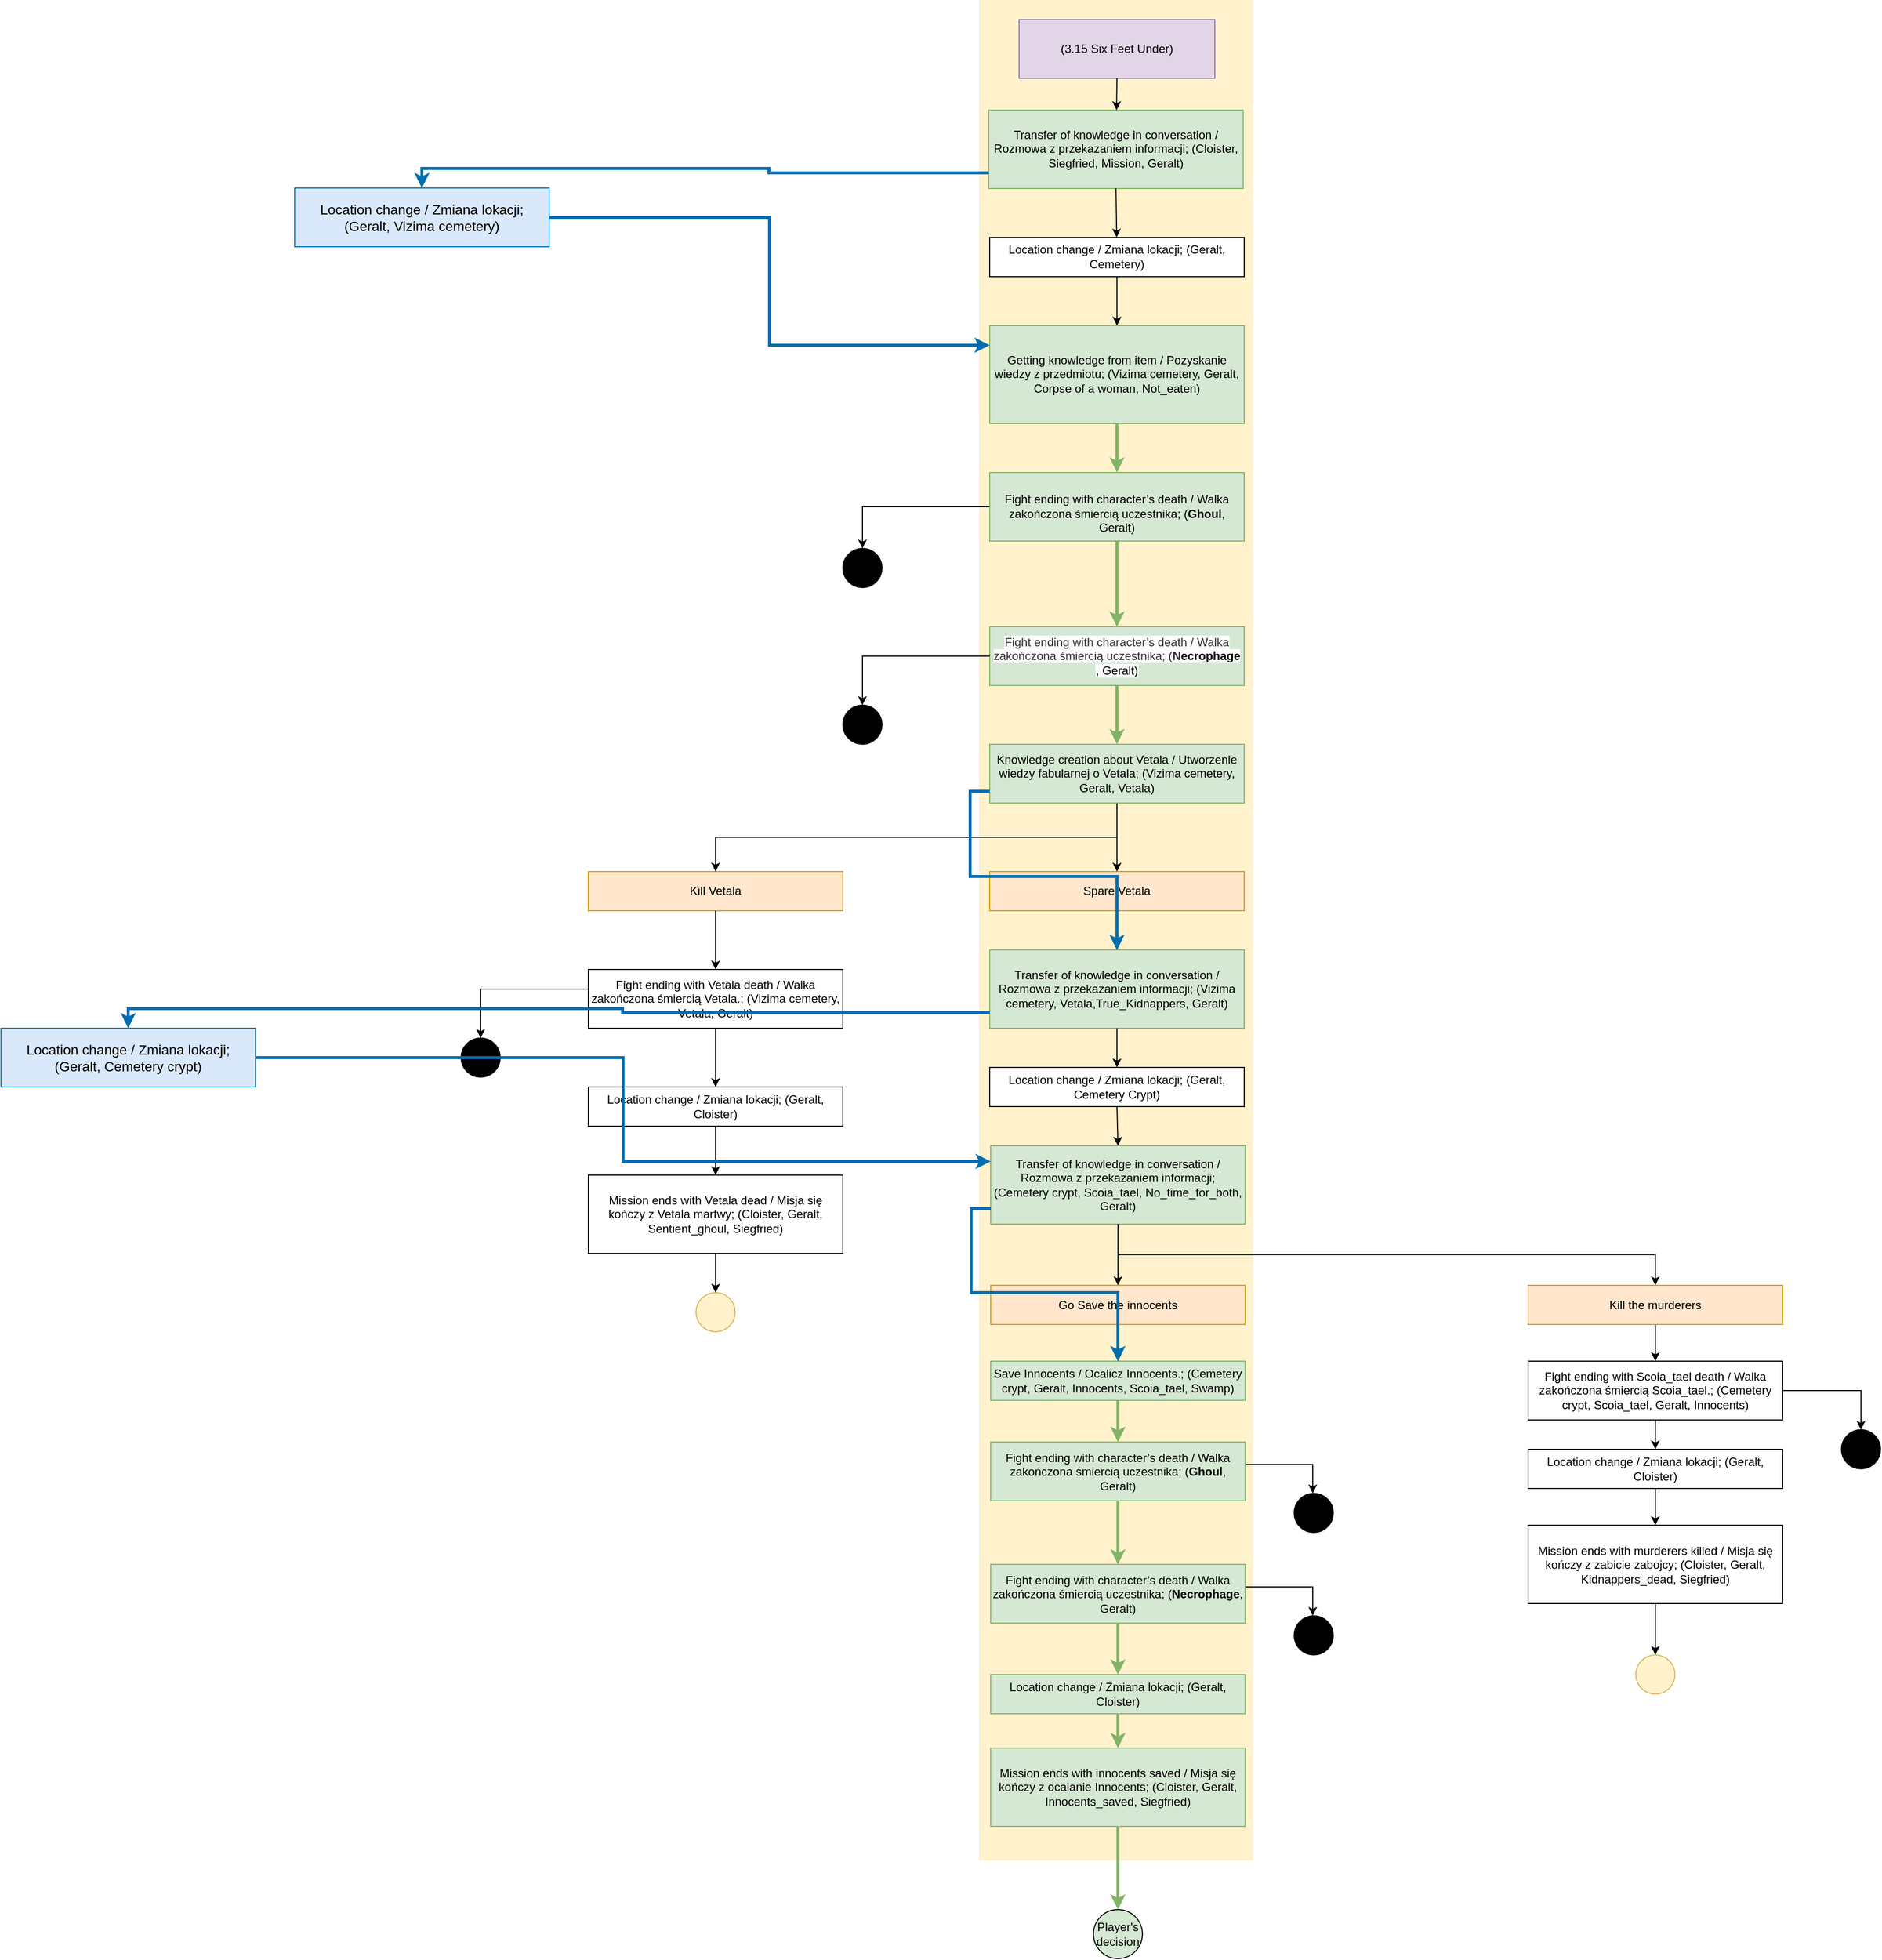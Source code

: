 <mxfile version="23.1.5" type="google">
  <diagram name="Strona-1" id="wG5_umZCjteZVF7WjZrg">
    <mxGraphModel grid="1" page="1" gridSize="10" guides="1" tooltips="1" connect="1" arrows="1" fold="1" pageScale="1" pageWidth="850" pageHeight="1100" math="0" shadow="0">
      <root>
        <mxCell id="0" />
        <mxCell id="1" parent="0" />
        <mxCell id="nVaZI51FeeT5_AW7T5yP-10" value="" style="whiteSpace=wrap;html=1;fillColor=#fff2cc;strokeColor=none;" vertex="1" parent="1">
          <mxGeometry x="-221" y="60" width="280" height="1900" as="geometry" />
        </mxCell>
        <mxCell id="x6JtXPcbMbZOkAOCYJe6-2" value="(3.15 Six Feet Under)" style="rounded=0;whiteSpace=wrap;html=1;fillColor=#e1d5e7;strokeColor=#9673a6;" vertex="1" parent="1">
          <mxGeometry x="-180" y="80" width="200" height="60" as="geometry" />
        </mxCell>
        <mxCell id="x6JtXPcbMbZOkAOCYJe6-3" value="Transfer of knowledge in conversation / Rozmowa z przekazaniem informacji; (Cloister, Siegfried, Mission, Geralt)" style="rounded=0;whiteSpace=wrap;html=1;fillColor=#d5e8d4;strokeColor=#82b366;" vertex="1" parent="1">
          <mxGeometry x="-211" y="172.48" width="260" height="80" as="geometry" />
        </mxCell>
        <mxCell id="b_2GoEoPAxL19k0eejS7-5" style="edgeStyle=orthogonalEdgeStyle;rounded=0;orthogonalLoop=1;jettySize=auto;html=1;exitX=0;exitY=0.5;exitDx=0;exitDy=0;" edge="1" parent="1" source="FekDQM8jbrZTuftXHcIN-11" target="b_2GoEoPAxL19k0eejS7-1">
          <mxGeometry relative="1" as="geometry">
            <Array as="points">
              <mxPoint x="-340" y="577.48" />
            </Array>
          </mxGeometry>
        </mxCell>
        <mxCell id="FekDQM8jbrZTuftXHcIN-1" value="" style="endArrow=classic;html=1;rounded=0;exitX=0.5;exitY=1;exitDx=0;exitDy=0;" edge="1" parent="1" source="x6JtXPcbMbZOkAOCYJe6-2" target="x6JtXPcbMbZOkAOCYJe6-3">
          <mxGeometry width="50" height="50" relative="1" as="geometry">
            <mxPoint x="-40" y="312.48" as="sourcePoint" />
            <mxPoint x="10" y="262.48" as="targetPoint" />
          </mxGeometry>
        </mxCell>
        <mxCell id="FekDQM8jbrZTuftXHcIN-2" value="" style="endArrow=classic;html=1;rounded=0;exitX=0.5;exitY=1;exitDx=0;exitDy=0;" edge="1" parent="1" source="x6JtXPcbMbZOkAOCYJe6-3" target="FekDQM8jbrZTuftXHcIN-3">
          <mxGeometry width="50" height="50" relative="1" as="geometry">
            <mxPoint x="-110" y="352.48" as="sourcePoint" />
            <mxPoint x="-80" y="282.48" as="targetPoint" />
          </mxGeometry>
        </mxCell>
        <mxCell id="FekDQM8jbrZTuftXHcIN-3" value="&lt;span id=&quot;docs-internal-guid-4cfbbf0f-7fff-1ddc-6e00-4f36d3d0db7e&quot;&gt;&lt;span style=&quot;background-color: transparent ; vertical-align: baseline&quot;&gt;&lt;font&gt;&lt;font style=&quot;font-size: 12px;&quot;&gt;Location change / Zmiana lokacji; (Geralt, Cemetery&lt;/font&gt;&lt;/font&gt;&lt;/span&gt;&lt;/span&gt;)&lt;span id=&quot;docs-internal-guid-4cfbbf0f-7fff-1ddc-6e00-4f36d3d0db7e&quot;&gt;&lt;/span&gt;" style="rounded=0;whiteSpace=wrap;html=1;align=center;" vertex="1" parent="1">
          <mxGeometry x="-210" y="302.48" width="260" height="40" as="geometry" />
        </mxCell>
        <mxCell id="igLQ1kcN2VaOKkPszlF--9" value="Getting knowledge from item / Pozyskanie wiedzy z przedmiotu; (Vizima cemetery, Geralt, Corpse of a woman, Not_eaten)" style="rounded=0;whiteSpace=wrap;html=1;align=center;fillColor=#d5e8d4;strokeColor=#82b366;" vertex="1" parent="1">
          <mxGeometry x="-210" y="392.48" width="260" height="100" as="geometry" />
        </mxCell>
        <mxCell id="FekDQM8jbrZTuftXHcIN-5" value="" style="endArrow=classic;html=1;rounded=0;entryX=0.5;entryY=0;entryDx=0;entryDy=0;exitX=0.5;exitY=1;exitDx=0;exitDy=0;" edge="1" parent="1" source="FekDQM8jbrZTuftXHcIN-3" target="igLQ1kcN2VaOKkPszlF--9">
          <mxGeometry width="50" height="50" relative="1" as="geometry">
            <mxPoint x="-90" y="382.48" as="sourcePoint" />
            <mxPoint x="-40" y="332.48" as="targetPoint" />
          </mxGeometry>
        </mxCell>
        <mxCell id="FekDQM8jbrZTuftXHcIN-7" value="" style="endArrow=classic;html=1;rounded=0;entryX=0.5;entryY=0;entryDx=0;entryDy=0;exitX=0.5;exitY=1;exitDx=0;exitDy=0;fillColor=#d5e8d4;strokeColor=#82b366;strokeWidth=3;" edge="1" parent="1" source="igLQ1kcN2VaOKkPszlF--9" target="FekDQM8jbrZTuftXHcIN-11">
          <mxGeometry width="50" height="50" relative="1" as="geometry">
            <mxPoint x="-90" y="492.48" as="sourcePoint" />
            <mxPoint x="-80" y="522.48" as="targetPoint" />
          </mxGeometry>
        </mxCell>
        <mxCell id="FekDQM8jbrZTuftXHcIN-11" value="&lt;span id=&quot;docs-internal-guid-4cfbbf0f-7fff-1ddc-6e00-4f36d3d0db7e&quot;&gt;&lt;span style=&quot;background-color: transparent ; vertical-align: baseline&quot;&gt;&lt;font&gt;&lt;font style=&quot;font-size: 12px;&quot;&gt;&lt;br&gt;Fight ending with character’s death / Walka zakończona śmiercią uczestnika; (&lt;b&gt;Ghoul&lt;/b&gt;, Geralt)&lt;/font&gt;&lt;br&gt;&lt;/font&gt;&lt;/span&gt;&lt;/span&gt;" style="rounded=0;whiteSpace=wrap;html=1;align=center;fillColor=#d5e8d4;strokeColor=#82b366;" vertex="1" parent="1">
          <mxGeometry x="-210" y="542.48" width="260" height="70" as="geometry" />
        </mxCell>
        <mxCell id="b_2GoEoPAxL19k0eejS7-1" value="" style="ellipse;whiteSpace=wrap;html=1;aspect=fixed;fontSize=14;align=center;fillColor=#000000;" vertex="1" parent="1">
          <mxGeometry x="-360" y="620" width="40" height="40" as="geometry" />
        </mxCell>
        <mxCell id="FekDQM8jbrZTuftXHcIN-14" value="" style="endArrow=classic;html=1;rounded=0;entryX=0.5;entryY=0;entryDx=0;entryDy=0;exitX=0.5;exitY=1;exitDx=0;exitDy=0;fillColor=#d5e8d4;strokeColor=#82b366;strokeWidth=3;" edge="1" parent="1" source="FekDQM8jbrZTuftXHcIN-11" target="nWbS8f2qcYJRGoIMHePj-5">
          <mxGeometry width="50" height="50" relative="1" as="geometry">
            <mxPoint x="-190" y="802.48" as="sourcePoint" />
            <mxPoint x="-80" y="662.48" as="targetPoint" />
          </mxGeometry>
        </mxCell>
        <mxCell id="x6JtXPcbMbZOkAOCYJe6-6" value="Transfer of knowledge in conversation / Rozmowa z przekazaniem informacji; (Vizima cemetery, Vetala,True_Kidnappers&lt;span style=&quot;background-color: initial;&quot;&gt;, Geralt)&lt;/span&gt;" style="rounded=0;whiteSpace=wrap;html=1;align=center;fillColor=#d5e8d4;strokeColor=#82b366;" vertex="1" parent="1">
          <mxGeometry x="-210" y="1030.02" width="260" height="79.98" as="geometry" />
        </mxCell>
        <mxCell id="x6JtXPcbMbZOkAOCYJe6-8" value="" style="endArrow=classic;html=1;rounded=0;entryX=0.5;entryY=0;entryDx=0;entryDy=0;exitX=0.5;exitY=1;exitDx=0;exitDy=0;" edge="1" parent="1" source="bjW2cNjtbmRTyIGhvJUG-101" target="x6JtXPcbMbZOkAOCYJe6-6">
          <mxGeometry width="50" height="50" relative="1" as="geometry">
            <mxPoint x="-81" y="990" as="sourcePoint" />
            <mxPoint x="-81" y="1150" as="targetPoint" />
          </mxGeometry>
        </mxCell>
        <mxCell id="FekDQM8jbrZTuftXHcIN-16" value="" style="endArrow=classic;html=1;rounded=0;entryX=0.5;entryY=0;entryDx=0;entryDy=0;exitX=0.5;exitY=1;exitDx=0;exitDy=0;" edge="1" parent="1" source="e680JuOgOBd_JA680aSm-2" target="FekDQM8jbrZTuftXHcIN-17">
          <mxGeometry width="50" height="50" relative="1" as="geometry">
            <mxPoint x="-81" y="1392.54" as="sourcePoint" />
            <mxPoint x="-81" y="1292.54" as="targetPoint" />
          </mxGeometry>
        </mxCell>
        <mxCell id="nWbS8f2qcYJRGoIMHePj-10" style="edgeStyle=orthogonalEdgeStyle;rounded=0;orthogonalLoop=1;jettySize=auto;html=1;exitX=0.5;exitY=1;exitDx=0;exitDy=0;entryX=0.5;entryY=0;entryDx=0;entryDy=0;" edge="1" parent="1" source="FekDQM8jbrZTuftXHcIN-17" target="bjW2cNjtbmRTyIGhvJUG-99">
          <mxGeometry relative="1" as="geometry" />
        </mxCell>
        <mxCell id="FekDQM8jbrZTuftXHcIN-17" value="Transfer of knowledge in conversation / Rozmowa z przekazaniem informacji; (Cemetery crypt, Scoia_tael, No_time_for_both, Geralt)" style="rounded=0;whiteSpace=wrap;html=1;align=center;fillColor=#d5e8d4;strokeColor=#82b366;" vertex="1" parent="1">
          <mxGeometry x="-209" y="1230" width="260" height="80" as="geometry" />
        </mxCell>
        <mxCell id="bjW2cNjtbmRTyIGhvJUG-6" value="" style="edgeStyle=orthogonalEdgeStyle;rounded=0;orthogonalLoop=1;jettySize=auto;html=1;exitX=0.5;exitY=1;exitDx=0;exitDy=0;entryX=0.5;entryY=0;entryDx=0;entryDy=0;" edge="1" parent="1" source="e680JuOgOBd_JA680aSm-10" target="e680JuOgOBd_JA680aSm-8">
          <mxGeometry relative="1" as="geometry">
            <mxPoint x="-490" y="1240" as="sourcePoint" />
            <mxPoint x="-490" y="1290" as="targetPoint" />
          </mxGeometry>
        </mxCell>
        <mxCell id="bjW2cNjtbmRTyIGhvJUG-25" value="" style="ellipse;whiteSpace=wrap;html=1;aspect=fixed;fontSize=14;align=center;fillColor=#fff2cc;strokeWidth=1;strokeColor=#d6b656;" vertex="1" parent="1">
          <mxGeometry x="-510" y="1380" width="40" height="40" as="geometry" />
        </mxCell>
        <mxCell id="bjW2cNjtbmRTyIGhvJUG-26" value="" style="edgeStyle=orthogonalEdgeStyle;rounded=0;orthogonalLoop=1;jettySize=auto;html=1;exitX=0.5;exitY=1;exitDx=0;exitDy=0;entryX=0.5;entryY=0;entryDx=0;entryDy=0;" edge="1" parent="1" source="e680JuOgOBd_JA680aSm-8" target="bjW2cNjtbmRTyIGhvJUG-67">
          <mxGeometry relative="1" as="geometry">
            <mxPoint x="-480" y="1155" as="sourcePoint" />
            <mxPoint x="-490" y="1320" as="targetPoint" />
          </mxGeometry>
        </mxCell>
        <mxCell id="bjW2cNjtbmRTyIGhvJUG-42" value="Fight ending with Scoia_tael death / Walka zakończona śmiercią Scoia_tael.; (Cemetery crypt, Scoia_tael, Geralt, Innocents)" style="rounded=0;whiteSpace=wrap;html=1;align=center;" vertex="1" parent="1">
          <mxGeometry x="340" y="1450" width="260" height="60" as="geometry" />
        </mxCell>
        <mxCell id="bjW2cNjtbmRTyIGhvJUG-43" style="edgeStyle=orthogonalEdgeStyle;rounded=0;orthogonalLoop=1;jettySize=auto;html=1;exitX=1;exitY=0.5;exitDx=0;exitDy=0;" edge="1" parent="1" source="bjW2cNjtbmRTyIGhvJUG-42" target="bjW2cNjtbmRTyIGhvJUG-44">
          <mxGeometry relative="1" as="geometry">
            <mxPoint x="340" y="1530.04" as="sourcePoint" />
            <Array as="points">
              <mxPoint x="680" y="1480" />
            </Array>
            <mxPoint x="680" y="1520.02" as="targetPoint" />
          </mxGeometry>
        </mxCell>
        <mxCell id="bjW2cNjtbmRTyIGhvJUG-44" value="" style="ellipse;whiteSpace=wrap;html=1;aspect=fixed;fontSize=14;align=center;fillColor=#000000;" vertex="1" parent="1">
          <mxGeometry x="660" y="1520" width="40" height="40" as="geometry" />
        </mxCell>
        <mxCell id="bjW2cNjtbmRTyIGhvJUG-52" value="" style="ellipse;whiteSpace=wrap;html=1;aspect=fixed;fontSize=14;align=center;fillColor=#fff2cc;strokeWidth=1;strokeColor=#d6b656;" vertex="1" parent="1">
          <mxGeometry x="450" y="1750" width="40" height="40" as="geometry" />
        </mxCell>
        <mxCell id="bjW2cNjtbmRTyIGhvJUG-53" value="" style="edgeStyle=orthogonalEdgeStyle;rounded=0;orthogonalLoop=1;jettySize=auto;html=1;exitX=0.5;exitY=1;exitDx=0;exitDy=0;entryX=0.5;entryY=0;entryDx=0;entryDy=0;" edge="1" parent="1" source="bjW2cNjtbmRTyIGhvJUG-62" target="bjW2cNjtbmRTyIGhvJUG-52">
          <mxGeometry relative="1" as="geometry">
            <mxPoint x="470" y="1714.98" as="sourcePoint" />
            <mxPoint x="470.0" y="1742.5" as="targetPoint" />
          </mxGeometry>
        </mxCell>
        <mxCell id="bjW2cNjtbmRTyIGhvJUG-56" style="edgeStyle=orthogonalEdgeStyle;rounded=0;orthogonalLoop=1;jettySize=auto;html=1;" edge="1" parent="1">
          <mxGeometry relative="1" as="geometry">
            <mxPoint x="520" y="1059.957" as="sourcePoint" />
            <Array as="points">
              <mxPoint x="640" y="1060" />
            </Array>
          </mxGeometry>
        </mxCell>
        <mxCell id="bjW2cNjtbmRTyIGhvJUG-63" style="edgeStyle=orthogonalEdgeStyle;rounded=0;orthogonalLoop=1;jettySize=auto;html=1;exitX=0.5;exitY=1;exitDx=0;exitDy=0;entryX=0.5;entryY=0;entryDx=0;entryDy=0;" edge="1" parent="1" source="e680JuOgOBd_JA680aSm-4" target="bjW2cNjtbmRTyIGhvJUG-62">
          <mxGeometry relative="1" as="geometry" />
        </mxCell>
        <mxCell id="bjW2cNjtbmRTyIGhvJUG-62" value="Mission ends with murderers killed / Misja się kończy z zabicie zabojcy&lt;span&gt;&lt;span dir=&quot;ltr&quot; class=&quot;ui-provider ef ayi ayj ayk ayl aym ayn ayo ayp ayq ayr ays ayt ayu ayv ayw ayx ayy ayz aza azb azc azd aze azf azg azh azi azj azk azl azm azn azo azp&quot;&gt;; &lt;/span&gt;&lt;/span&gt;(Cloister, Geralt, Kidnappers_dead&lt;span style=&quot;background-color: initial;&quot;&gt;, Siegfried)&lt;/span&gt;" style="rounded=0;whiteSpace=wrap;html=1;" vertex="1" parent="1">
          <mxGeometry x="340" y="1617.5" width="260" height="80" as="geometry" />
        </mxCell>
        <mxCell id="bjW2cNjtbmRTyIGhvJUG-68" style="edgeStyle=orthogonalEdgeStyle;rounded=0;orthogonalLoop=1;jettySize=auto;html=1;exitX=0.5;exitY=1;exitDx=0;exitDy=0;" edge="1" parent="1" source="bjW2cNjtbmRTyIGhvJUG-67" target="bjW2cNjtbmRTyIGhvJUG-25">
          <mxGeometry relative="1" as="geometry">
            <mxPoint x="-490" y="1507.52" as="targetPoint" />
          </mxGeometry>
        </mxCell>
        <mxCell id="bjW2cNjtbmRTyIGhvJUG-67" value="Mission ends with Vetala dead / Misja się kończy z Vetala martwy; (Cloister, Geralt, Sentient_ghoul&lt;span style=&quot;background-color: initial;&quot;&gt;, Siegfried)&lt;/span&gt;" style="rounded=0;whiteSpace=wrap;html=1;" vertex="1" parent="1">
          <mxGeometry x="-620" y="1260" width="260" height="80" as="geometry" />
        </mxCell>
        <mxCell id="bjW2cNjtbmRTyIGhvJUG-75" value="" style="endArrow=classic;html=1;rounded=0;exitX=0.5;exitY=1;exitDx=0;exitDy=0;entryX=0.5;entryY=0;entryDx=0;entryDy=0;fillColor=#d5e8d4;strokeColor=#82b366;strokeWidth=3;" edge="1" parent="1" source="bjW2cNjtbmRTyIGhvJUG-77" target="bjW2cNjtbmRTyIGhvJUG-82">
          <mxGeometry width="50" height="50" relative="1" as="geometry">
            <mxPoint x="-81" y="1570" as="sourcePoint" />
            <mxPoint x="-81" y="1642.5" as="targetPoint" />
          </mxGeometry>
        </mxCell>
        <mxCell id="bjW2cNjtbmRTyIGhvJUG-76" style="edgeStyle=orthogonalEdgeStyle;rounded=0;orthogonalLoop=1;jettySize=auto;html=1;exitX=1;exitY=0.5;exitDx=0;exitDy=0;" edge="1" parent="1" source="bjW2cNjtbmRTyIGhvJUG-77" target="bjW2cNjtbmRTyIGhvJUG-78">
          <mxGeometry relative="1" as="geometry">
            <mxPoint x="120" y="1585.025" as="targetPoint" />
            <Array as="points">
              <mxPoint x="120" y="1555.48" />
            </Array>
          </mxGeometry>
        </mxCell>
        <mxCell id="bjW2cNjtbmRTyIGhvJUG-77" value="Fight ending with character’s death / Walka zakończona śmiercią uczestnika; (&lt;b style=&quot;border-color: var(--border-color); color: rgb(0, 0, 0);&quot;&gt;Ghoul&lt;/b&gt;&lt;span style=&quot;color: rgb(0, 0, 0);&quot;&gt;, Geralt)&lt;/span&gt;" style="rounded=0;whiteSpace=wrap;html=1;align=center;fillColor=#d5e8d4;strokeColor=#82b366;" vertex="1" parent="1">
          <mxGeometry x="-209" y="1532.5" width="260" height="60" as="geometry" />
        </mxCell>
        <mxCell id="bjW2cNjtbmRTyIGhvJUG-78" value="" style="ellipse;whiteSpace=wrap;html=1;aspect=fixed;fontSize=14;align=center;fillColor=#000000;" vertex="1" parent="1">
          <mxGeometry x="101" y="1585" width="40" height="40" as="geometry" />
        </mxCell>
        <mxCell id="bjW2cNjtbmRTyIGhvJUG-81" style="edgeStyle=orthogonalEdgeStyle;rounded=0;orthogonalLoop=1;jettySize=auto;html=1;exitX=1;exitY=0.5;exitDx=0;exitDy=0;" edge="1" parent="1" source="bjW2cNjtbmRTyIGhvJUG-82" target="bjW2cNjtbmRTyIGhvJUG-83">
          <mxGeometry relative="1" as="geometry">
            <mxPoint x="120" y="1710.025" as="targetPoint" />
            <Array as="points">
              <mxPoint x="120" y="1680.48" />
            </Array>
          </mxGeometry>
        </mxCell>
        <mxCell id="bjW2cNjtbmRTyIGhvJUG-82" value="Fight ending with character’s death / Walka zakończona śmiercią uczestnika; (&lt;b style=&quot;border-color: var(--border-color); color: rgb(0, 0, 0);&quot;&gt;Necrophage&lt;/b&gt;&lt;span style=&quot;color: rgb(0, 0, 0);&quot;&gt;, Geralt)&lt;/span&gt;" style="rounded=0;whiteSpace=wrap;html=1;align=center;fillColor=#d5e8d4;strokeColor=#82b366;" vertex="1" parent="1">
          <mxGeometry x="-209" y="1657.5" width="260" height="60" as="geometry" />
        </mxCell>
        <mxCell id="bjW2cNjtbmRTyIGhvJUG-83" value="" style="ellipse;whiteSpace=wrap;html=1;aspect=fixed;fontSize=14;align=center;fillColor=#000000;" vertex="1" parent="1">
          <mxGeometry x="101" y="1710" width="40" height="40" as="geometry" />
        </mxCell>
        <mxCell id="bjW2cNjtbmRTyIGhvJUG-89" value="Player's decision" style="ellipse;whiteSpace=wrap;html=1;aspect=fixed;fontSize=12;align=center;fillColor=#d5e8d4;fontColor=#000000;" vertex="1" parent="1">
          <mxGeometry x="-104.0" y="2010" width="50" height="50" as="geometry" />
        </mxCell>
        <mxCell id="bjW2cNjtbmRTyIGhvJUG-90" value="" style="edgeStyle=orthogonalEdgeStyle;rounded=0;orthogonalLoop=1;jettySize=auto;html=1;exitX=0.5;exitY=1;exitDx=0;exitDy=0;fillColor=#d5e8d4;strokeColor=#82b366;strokeWidth=3;" edge="1" parent="1" source="bjW2cNjtbmRTyIGhvJUG-93" target="bjW2cNjtbmRTyIGhvJUG-89">
          <mxGeometry relative="1" as="geometry">
            <mxPoint x="-81" y="1970.02" as="sourcePoint" />
            <mxPoint x="-79" y="1960.02" as="targetPoint" />
          </mxGeometry>
        </mxCell>
        <mxCell id="bjW2cNjtbmRTyIGhvJUG-91" style="edgeStyle=orthogonalEdgeStyle;rounded=0;orthogonalLoop=1;jettySize=auto;html=1;exitX=0.5;exitY=1;exitDx=0;exitDy=0;entryX=0.5;entryY=0;entryDx=0;entryDy=0;fillColor=#d5e8d4;strokeColor=#82b366;strokeWidth=3;" edge="1" parent="1" source="e680JuOgOBd_JA680aSm-6" target="bjW2cNjtbmRTyIGhvJUG-93">
          <mxGeometry relative="1" as="geometry" />
        </mxCell>
        <mxCell id="bjW2cNjtbmRTyIGhvJUG-93" value="Mission ends with innocents saved / Misja się kończy z ocalanie Innocents; (Cloister, Geralt, Innocents_saved, Siegfried)" style="rounded=0;whiteSpace=wrap;html=1;fillColor=#d5e8d4;strokeColor=#82b366;" vertex="1" parent="1">
          <mxGeometry x="-209" y="1845.04" width="260" height="80" as="geometry" />
        </mxCell>
        <mxCell id="bjW2cNjtbmRTyIGhvJUG-98" value="" style="edgeStyle=orthogonalEdgeStyle;rounded=0;orthogonalLoop=1;jettySize=auto;html=1;exitX=0.5;exitY=1;exitDx=0;exitDy=0;entryX=0.5;entryY=0;entryDx=0;entryDy=0;" edge="1" parent="1" source="FekDQM8jbrZTuftXHcIN-17" target="bjW2cNjtbmRTyIGhvJUG-97">
          <mxGeometry relative="1" as="geometry">
            <mxPoint x="-81" y="1322.54" as="sourcePoint" />
            <mxPoint x="-81" y="1545.54" as="targetPoint" />
          </mxGeometry>
        </mxCell>
        <mxCell id="nWbS8f2qcYJRGoIMHePj-24" style="edgeStyle=orthogonalEdgeStyle;rounded=0;orthogonalLoop=1;jettySize=auto;html=1;exitX=0.5;exitY=1;exitDx=0;exitDy=0;entryX=0.5;entryY=0;entryDx=0;entryDy=0;" edge="1" parent="1" source="bjW2cNjtbmRTyIGhvJUG-97" target="nWbS8f2qcYJRGoIMHePj-22">
          <mxGeometry relative="1" as="geometry" />
        </mxCell>
        <mxCell id="bjW2cNjtbmRTyIGhvJUG-97" value="Go Save the innocents" style="rounded=0;whiteSpace=wrap;html=1;align=center;fillColor=#ffe6cc;strokeColor=#d79b00;" vertex="1" parent="1">
          <mxGeometry x="-209" y="1372.52" width="260" height="40" as="geometry" />
        </mxCell>
        <mxCell id="bjW2cNjtbmRTyIGhvJUG-100" style="edgeStyle=orthogonalEdgeStyle;rounded=0;orthogonalLoop=1;jettySize=auto;html=1;exitX=0.5;exitY=1;exitDx=0;exitDy=0;entryX=0.5;entryY=0;entryDx=0;entryDy=0;" edge="1" parent="1" source="bjW2cNjtbmRTyIGhvJUG-99" target="bjW2cNjtbmRTyIGhvJUG-42">
          <mxGeometry relative="1" as="geometry" />
        </mxCell>
        <mxCell id="bjW2cNjtbmRTyIGhvJUG-99" value="Kill the murderers" style="rounded=0;whiteSpace=wrap;html=1;align=center;fillColor=#ffe6cc;strokeColor=#d79b00;" vertex="1" parent="1">
          <mxGeometry x="340" y="1372.52" width="260" height="40" as="geometry" />
        </mxCell>
        <mxCell id="bjW2cNjtbmRTyIGhvJUG-101" value="Spare Vetala" style="rounded=0;whiteSpace=wrap;html=1;align=center;fillColor=#ffe6cc;strokeColor=#d79b00;" vertex="1" parent="1">
          <mxGeometry x="-210" y="950" width="260" height="40" as="geometry" />
        </mxCell>
        <mxCell id="bjW2cNjtbmRTyIGhvJUG-103" value="Kill Vetala" style="rounded=0;whiteSpace=wrap;html=1;align=center;fillColor=#ffe6cc;strokeColor=#d79b00;" vertex="1" parent="1">
          <mxGeometry x="-620" y="950" width="260" height="40" as="geometry" />
        </mxCell>
        <mxCell id="e680JuOgOBd_JA680aSm-3" value="" style="endArrow=classic;html=1;rounded=0;entryX=0.5;entryY=0;entryDx=0;entryDy=0;exitX=0.5;exitY=1;exitDx=0;exitDy=0;" edge="1" parent="1" source="x6JtXPcbMbZOkAOCYJe6-6" target="e680JuOgOBd_JA680aSm-2">
          <mxGeometry width="50" height="50" relative="1" as="geometry">
            <mxPoint x="-81" y="1090" as="sourcePoint" />
            <mxPoint x="-81" y="1263" as="targetPoint" />
          </mxGeometry>
        </mxCell>
        <mxCell id="e680JuOgOBd_JA680aSm-2" value="&lt;span id=&quot;docs-internal-guid-4cfbbf0f-7fff-1ddc-6e00-4f36d3d0db7e&quot;&gt;&lt;span style=&quot;background-color: transparent ; vertical-align: baseline&quot;&gt;&lt;font&gt;&lt;font style=&quot;font-size: 12px;&quot;&gt;Location change / Zmiana lokacji; (Geralt, Cemetery Crypt&lt;/font&gt;&lt;/font&gt;&lt;/span&gt;&lt;/span&gt;)&lt;span id=&quot;docs-internal-guid-4cfbbf0f-7fff-1ddc-6e00-4f36d3d0db7e&quot;&gt;&lt;/span&gt;" style="rounded=0;whiteSpace=wrap;html=1;align=center;" vertex="1" parent="1">
          <mxGeometry x="-210" y="1150" width="260" height="40" as="geometry" />
        </mxCell>
        <mxCell id="e680JuOgOBd_JA680aSm-5" value="" style="edgeStyle=orthogonalEdgeStyle;rounded=0;orthogonalLoop=1;jettySize=auto;html=1;exitX=0.5;exitY=1;exitDx=0;exitDy=0;entryX=0.5;entryY=0;entryDx=0;entryDy=0;" edge="1" parent="1" source="bjW2cNjtbmRTyIGhvJUG-42" target="e680JuOgOBd_JA680aSm-4">
          <mxGeometry relative="1" as="geometry">
            <mxPoint x="470" y="1587.52" as="sourcePoint" />
            <mxPoint x="470" y="1700" as="targetPoint" />
          </mxGeometry>
        </mxCell>
        <mxCell id="e680JuOgOBd_JA680aSm-4" value="&lt;span id=&quot;docs-internal-guid-4cfbbf0f-7fff-1ddc-6e00-4f36d3d0db7e&quot;&gt;&lt;span style=&quot;background-color: transparent ; vertical-align: baseline&quot;&gt;&lt;font&gt;&lt;font style=&quot;font-size: 12px;&quot;&gt;Location change / Zmiana lokacji; (Geralt, Cloister&lt;/font&gt;&lt;/font&gt;&lt;/span&gt;&lt;/span&gt;)&lt;span id=&quot;docs-internal-guid-4cfbbf0f-7fff-1ddc-6e00-4f36d3d0db7e&quot;&gt;&lt;/span&gt;" style="rounded=0;whiteSpace=wrap;html=1;align=center;" vertex="1" parent="1">
          <mxGeometry x="340" y="1540" width="260" height="40" as="geometry" />
        </mxCell>
        <mxCell id="e680JuOgOBd_JA680aSm-7" value="" style="edgeStyle=orthogonalEdgeStyle;rounded=0;orthogonalLoop=1;jettySize=auto;html=1;exitX=0.5;exitY=1;exitDx=0;exitDy=0;entryX=0.5;entryY=0;entryDx=0;entryDy=0;fillColor=#d5e8d4;strokeColor=#82b366;strokeWidth=3;" edge="1" parent="1" source="bjW2cNjtbmRTyIGhvJUG-82" target="e680JuOgOBd_JA680aSm-6">
          <mxGeometry relative="1" as="geometry">
            <mxPoint x="-79" y="1730.02" as="sourcePoint" />
            <mxPoint x="-80" y="1890.02" as="targetPoint" />
          </mxGeometry>
        </mxCell>
        <mxCell id="e680JuOgOBd_JA680aSm-6" value="&lt;span id=&quot;docs-internal-guid-4cfbbf0f-7fff-1ddc-6e00-4f36d3d0db7e&quot;&gt;&lt;span style=&quot;background-color: transparent ; vertical-align: baseline&quot;&gt;&lt;font&gt;&lt;font style=&quot;font-size: 12px;&quot;&gt;Location change / Zmiana lokacji; (Geralt, Cloister&lt;/font&gt;&lt;/font&gt;&lt;/span&gt;&lt;/span&gt;)&lt;span id=&quot;docs-internal-guid-4cfbbf0f-7fff-1ddc-6e00-4f36d3d0db7e&quot;&gt;&lt;/span&gt;" style="rounded=0;whiteSpace=wrap;html=1;align=center;fillColor=#d5e8d4;strokeColor=#82b366;" vertex="1" parent="1">
          <mxGeometry x="-209" y="1770" width="260" height="40" as="geometry" />
        </mxCell>
        <mxCell id="e680JuOgOBd_JA680aSm-8" value="&lt;span id=&quot;docs-internal-guid-4cfbbf0f-7fff-1ddc-6e00-4f36d3d0db7e&quot;&gt;&lt;span style=&quot;background-color: transparent ; vertical-align: baseline&quot;&gt;&lt;font&gt;&lt;font style=&quot;font-size: 12px;&quot;&gt;Location change / Zmiana lokacji; (Geralt, Cloister&lt;/font&gt;&lt;/font&gt;&lt;/span&gt;&lt;/span&gt;)&lt;span id=&quot;docs-internal-guid-4cfbbf0f-7fff-1ddc-6e00-4f36d3d0db7e&quot;&gt;&lt;/span&gt;" style="rounded=0;whiteSpace=wrap;html=1;align=center;" vertex="1" parent="1">
          <mxGeometry x="-620" y="1170" width="260" height="40" as="geometry" />
        </mxCell>
        <mxCell id="e680JuOgOBd_JA680aSm-11" style="edgeStyle=orthogonalEdgeStyle;rounded=0;orthogonalLoop=1;jettySize=auto;html=1;" edge="1" parent="1" source="e680JuOgOBd_JA680aSm-10" target="e680JuOgOBd_JA680aSm-12">
          <mxGeometry relative="1" as="geometry">
            <mxPoint x="-620" y="1070.004" as="sourcePoint" />
            <Array as="points">
              <mxPoint x="-730" y="1070" />
            </Array>
          </mxGeometry>
        </mxCell>
        <mxCell id="e680JuOgOBd_JA680aSm-12" value="" style="ellipse;whiteSpace=wrap;html=1;aspect=fixed;fontSize=14;align=center;fillColor=#000000;" vertex="1" parent="1">
          <mxGeometry x="-750" y="1120" width="40" height="40" as="geometry" />
        </mxCell>
        <mxCell id="e680JuOgOBd_JA680aSm-13" value="" style="edgeStyle=orthogonalEdgeStyle;rounded=0;orthogonalLoop=1;jettySize=auto;html=1;exitX=0.5;exitY=1;exitDx=0;exitDy=0;entryX=0.5;entryY=0;entryDx=0;entryDy=0;" edge="1" parent="1" source="bjW2cNjtbmRTyIGhvJUG-103" target="e680JuOgOBd_JA680aSm-10">
          <mxGeometry relative="1" as="geometry">
            <mxPoint x="-490" y="1180" as="targetPoint" />
            <mxPoint x="-490" y="990" as="sourcePoint" />
            <Array as="points" />
          </mxGeometry>
        </mxCell>
        <mxCell id="e680JuOgOBd_JA680aSm-10" value="Fight ending with Vetala death / Walka zakończona śmiercią Vetala.; (Vizima cemetery, Vetala, Geralt)" style="rounded=0;whiteSpace=wrap;html=1;align=center;" vertex="1" parent="1">
          <mxGeometry x="-620" y="1050" width="260" height="60" as="geometry" />
        </mxCell>
        <mxCell id="nWbS8f2qcYJRGoIMHePj-15" style="edgeStyle=orthogonalEdgeStyle;rounded=0;orthogonalLoop=1;jettySize=auto;html=1;exitX=0.5;exitY=1;exitDx=0;exitDy=0;fillColor=#d5e8d4;strokeColor=#82b366;strokeWidth=3;" edge="1" parent="1" source="nWbS8f2qcYJRGoIMHePj-5" target="nWbS8f2qcYJRGoIMHePj-12">
          <mxGeometry relative="1" as="geometry" />
        </mxCell>
        <mxCell id="nWbS8f2qcYJRGoIMHePj-5" value="&lt;span style=&quot;color: rgb(51, 51, 51); font-family: Helvetica; font-size: 12px; font-style: normal; font-variant-ligatures: normal; font-variant-caps: normal; font-weight: 400; letter-spacing: normal; orphans: 2; text-indent: 0px; text-transform: none; widows: 2; word-spacing: 0px; -webkit-text-stroke-width: 0px; background-color: rgb(251, 251, 251); text-decoration-thickness: initial; text-decoration-style: initial; text-decoration-color: initial; float: none; display: inline !important;&quot;&gt;Fight ending with character’s death / Walka zakończona śmiercią uczestnika; (&lt;/span&gt;&lt;span style=&quot;color: rgb(51, 51, 51); font-family: Helvetica; font-size: 12px; font-style: normal; font-variant-ligatures: normal; font-variant-caps: normal; letter-spacing: normal; orphans: 2; text-indent: 0px; text-transform: none; widows: 2; word-spacing: 0px; -webkit-text-stroke-width: 0px; background-color: rgb(251, 251, 251); text-decoration-thickness: initial; text-decoration-style: initial; text-decoration-color: initial; float: none; display: inline !important;&quot;&gt;&lt;b&gt;N&lt;/b&gt;&lt;/span&gt;&lt;span style=&quot;border-color: var(--border-color); font-family: Helvetica; font-size: 12px; font-style: normal; font-variant-ligatures: normal; font-variant-caps: normal; letter-spacing: normal; orphans: 2; text-indent: 0px; text-transform: none; widows: 2; word-spacing: 0px; -webkit-text-stroke-width: 0px; background-color: rgb(251, 251, 251); text-decoration-thickness: initial; text-decoration-style: initial; text-decoration-color: initial; color: rgb(0, 0, 0);&quot;&gt;&lt;b&gt;ecrophage &lt;/b&gt;&lt;/span&gt;&lt;span style=&quot;border-color: var(--border-color); font-family: Helvetica; font-size: 12px; font-style: normal; font-variant-ligatures: normal; font-variant-caps: normal; font-weight: 400; letter-spacing: normal; orphans: 2; text-indent: 0px; text-transform: none; widows: 2; word-spacing: 0px; -webkit-text-stroke-width: 0px; background-color: rgb(251, 251, 251); text-decoration-thickness: initial; text-decoration-style: initial; text-decoration-color: initial; color: rgb(0, 0, 0);&quot;&gt;, Geralt)&lt;/span&gt;" style="whiteSpace=wrap;html=1;rounded=0;align=center;verticalAlign=middle;fillColor=#d5e8d4;strokeColor=#82b366;" vertex="1" parent="1">
          <mxGeometry x="-210" y="700" width="260" height="60" as="geometry" />
        </mxCell>
        <mxCell id="nWbS8f2qcYJRGoIMHePj-6" style="edgeStyle=orthogonalEdgeStyle;rounded=0;orthogonalLoop=1;jettySize=auto;html=1;exitX=0;exitY=0.5;exitDx=0;exitDy=0;" edge="1" parent="1" source="nWbS8f2qcYJRGoIMHePj-5" target="nWbS8f2qcYJRGoIMHePj-7">
          <mxGeometry relative="1" as="geometry">
            <mxPoint x="-221" y="810" as="sourcePoint" />
            <Array as="points">
              <mxPoint x="-340" y="730" />
            </Array>
          </mxGeometry>
        </mxCell>
        <mxCell id="nWbS8f2qcYJRGoIMHePj-7" value="" style="ellipse;whiteSpace=wrap;html=1;aspect=fixed;fontSize=14;align=center;fillColor=#000000;" vertex="1" parent="1">
          <mxGeometry x="-360" y="780" width="40" height="40" as="geometry" />
        </mxCell>
        <mxCell id="nWbS8f2qcYJRGoIMHePj-16" style="edgeStyle=orthogonalEdgeStyle;rounded=0;orthogonalLoop=1;jettySize=auto;html=1;exitX=0.5;exitY=1;exitDx=0;exitDy=0;" edge="1" parent="1" source="nWbS8f2qcYJRGoIMHePj-12" target="bjW2cNjtbmRTyIGhvJUG-101">
          <mxGeometry relative="1" as="geometry" />
        </mxCell>
        <mxCell id="nWbS8f2qcYJRGoIMHePj-17" style="edgeStyle=orthogonalEdgeStyle;rounded=0;orthogonalLoop=1;jettySize=auto;html=1;exitX=0.5;exitY=1;exitDx=0;exitDy=0;entryX=0.5;entryY=0;entryDx=0;entryDy=0;" edge="1" parent="1" source="nWbS8f2qcYJRGoIMHePj-12" target="bjW2cNjtbmRTyIGhvJUG-103">
          <mxGeometry relative="1" as="geometry" />
        </mxCell>
        <mxCell id="nWbS8f2qcYJRGoIMHePj-12" value="Knowledge creation about Vetala / Utworzenie wiedzy fabularnej o Vetala; (Vizima cemetery, Geralt, Vetala)" style="rounded=0;whiteSpace=wrap;html=1;fillColor=#d5e8d4;strokeColor=#82b366;" vertex="1" parent="1">
          <mxGeometry x="-210" y="820" width="260" height="60" as="geometry" />
        </mxCell>
        <mxCell id="nWbS8f2qcYJRGoIMHePj-25" style="edgeStyle=orthogonalEdgeStyle;rounded=0;orthogonalLoop=1;jettySize=auto;html=1;exitX=0.5;exitY=1;exitDx=0;exitDy=0;entryX=0.5;entryY=0;entryDx=0;entryDy=0;fillColor=#d5e8d4;strokeColor=#82b366;strokeWidth=3;" edge="1" parent="1" source="nWbS8f2qcYJRGoIMHePj-22" target="bjW2cNjtbmRTyIGhvJUG-77">
          <mxGeometry relative="1" as="geometry" />
        </mxCell>
        <mxCell id="nWbS8f2qcYJRGoIMHePj-22" value="&lt;span id=&quot;docs-internal-guid-4cfbbf0f-7fff-1ddc-6e00-4f36d3d0db7e&quot;&gt;&lt;span style=&quot;background-color: transparent ; vertical-align: baseline&quot;&gt;&lt;font&gt;Save Innocents / Ocalicz Innocents.; (Cemetery crypt, Geralt, Innocents, Scoia_tael, Swamp)&lt;br&gt;&lt;/font&gt;&lt;/span&gt;&lt;/span&gt;" style="rounded=0;whiteSpace=wrap;html=1;align=center;fillColor=#d5e8d4;strokeColor=#82b366;" vertex="1" parent="1">
          <mxGeometry x="-209" y="1450" width="260" height="40" as="geometry" />
        </mxCell>
      <mxCell id="afb1fc89-8a63-4d5d-a6fd-a9151f534e84" value="Location change / Zmiana lokacji; (Geralt, Vizima cemetery)" style="rounded=0;whiteSpace=wrap;html=1;strokeColor=#6c8ebf;align=center;fontSize=14;fontFamily=Helvetica;fillColor=#dae8fc;strokeColor=#006EAF;" parent="1" vertex="1"><mxGeometry x="-920" y="252" width="260" height="60" as="geometry" /></mxCell><mxCell id="1a90c4eb-a273-4025-86cb-f5e4c05b643f" style="edgeStyle=orthogonalEdgeStyle;rounded=0;orthogonalLoop=1;jettySize=auto;html=1;exitX=0;exitY=0.8;exitDx=0;exitDy=0;entryX=0.5;entryY=0;entryDx=0;entryDy=0;fillColor=#dae8fc;strokeColor=#006EAF;strokeWidth=3;" source="x6JtXPcbMbZOkAOCYJe6-3" target="afb1fc89-8a63-4d5d-a6fd-a9151f534e84" parent="1" edge="1"><mxGeometry relative="1" as="geometry" /></mxCell><mxCell id="a38bca8c-f031-41aa-9183-fd01e913f03b" style="edgeStyle=orthogonalEdgeStyle;rounded=0;orthogonalLoop=1;jettySize=auto;html=1;exitX=1;exitY=0.5;exitDx=0;exitDy=0;entryX=0;entryY=0.2;entryDx=0;entryDy=0;fillColor=#dae8fc;strokeColor=#006EAF;strokeWidth=3;" source="afb1fc89-8a63-4d5d-a6fd-a9151f534e84" target="igLQ1kcN2VaOKkPszlF--9" parent="1" edge="1"><mxGeometry relative="1" as="geometry" /></mxCell><mxCell id="9dbe1784-5005-4fb5-8701-b7214fa729cf" style="edgeStyle=orthogonalEdgeStyle;rounded=0;orthogonalLoop=1;jettySize=auto;html=1;exitX=0;exitY=0.8;exitDx=0;exitDy=0;entryX=0.5;entryY=0;entryDx=0;entryDy=0;fillColor=#dae8fc;strokeColor=#006EAF;strokeWidth=3;" source="nWbS8f2qcYJRGoIMHePj-12" target="x6JtXPcbMbZOkAOCYJe6-6" parent="1" edge="1"><mxGeometry relative="1" as="geometry" /></mxCell><mxCell id="dc6b7143-8754-4fea-bd93-5df7fdc93a3d" value="Location change / Zmiana lokacji; (Geralt, Cemetery crypt)" style="rounded=0;whiteSpace=wrap;html=1;strokeColor=#6c8ebf;align=center;fontSize=14;fontFamily=Helvetica;fillColor=#dae8fc;strokeColor=#006EAF;" parent="1" vertex="1"><mxGeometry x="-1220" y="1110" width="260" height="60" as="geometry" /></mxCell><mxCell id="bdf2c482-a924-416a-950d-35aadc784181" style="edgeStyle=orthogonalEdgeStyle;rounded=0;orthogonalLoop=1;jettySize=auto;html=1;exitX=0;exitY=0.8;exitDx=0;exitDy=0;entryX=0.5;entryY=0;entryDx=0;entryDy=0;fillColor=#dae8fc;strokeColor=#006EAF;strokeWidth=3;" source="x6JtXPcbMbZOkAOCYJe6-6" target="dc6b7143-8754-4fea-bd93-5df7fdc93a3d" parent="1" edge="1"><mxGeometry relative="1" as="geometry" /></mxCell><mxCell id="129c66d3-7a09-4c03-a868-5d7e4881db83" style="edgeStyle=orthogonalEdgeStyle;rounded=0;orthogonalLoop=1;jettySize=auto;html=1;exitX=1;exitY=0.5;exitDx=0;exitDy=0;entryX=0;entryY=0.2;entryDx=0;entryDy=0;fillColor=#dae8fc;strokeColor=#006EAF;strokeWidth=3;" source="dc6b7143-8754-4fea-bd93-5df7fdc93a3d" target="FekDQM8jbrZTuftXHcIN-17" parent="1" edge="1"><mxGeometry relative="1" as="geometry" /></mxCell><mxCell id="15d8ae4f-a3cd-489e-9b51-448ee7f2d46c" style="edgeStyle=orthogonalEdgeStyle;rounded=0;orthogonalLoop=1;jettySize=auto;html=1;exitX=0;exitY=0.8;exitDx=0;exitDy=0;entryX=0.5;entryY=0;entryDx=0;entryDy=0;fillColor=#dae8fc;strokeColor=#006EAF;strokeWidth=3;" source="FekDQM8jbrZTuftXHcIN-17" target="nWbS8f2qcYJRGoIMHePj-22" parent="1" edge="1"><mxGeometry relative="1" as="geometry" /></mxCell></root>
    </mxGraphModel>
  </diagram>
</mxfile>